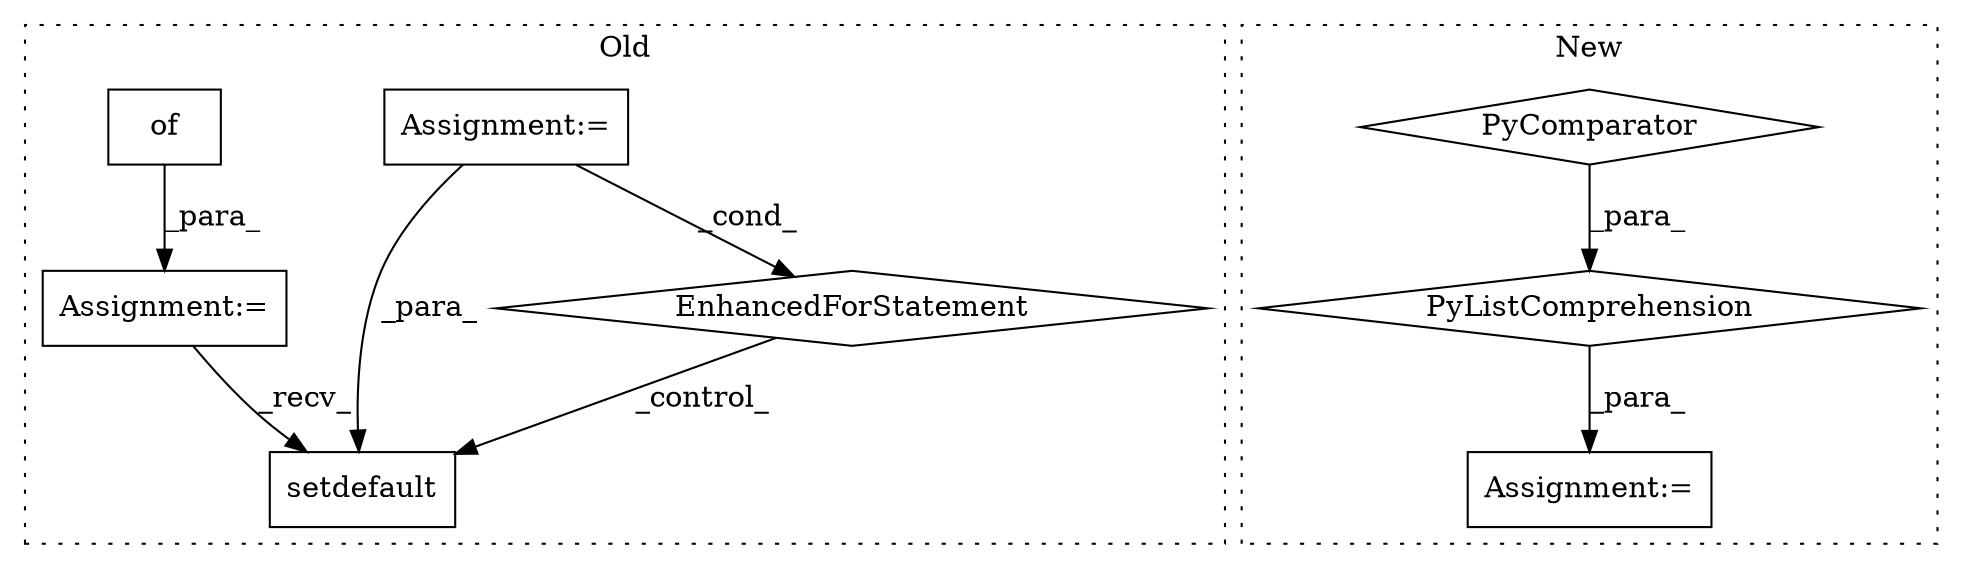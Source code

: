 digraph G {
subgraph cluster0 {
1 [label="setdefault" a="32" s="2929,2975" l="11,1" shape="box"];
4 [label="EnhancedForStatement" a="70" s="2827,2900" l="53,2" shape="diamond"];
5 [label="Assignment:=" a="7" s="2790" l="1" shape="box"];
7 [label="of" a="32" s="2773" l="4" shape="box"];
8 [label="Assignment:=" a="7" s="2768" l="1" shape="box"];
label = "Old";
style="dotted";
}
subgraph cluster1 {
2 [label="PyComparator" a="113" s="3023" l="44" shape="diamond"];
3 [label="Assignment:=" a="7" s="3077,3162" l="57,2" shape="box"];
6 [label="PyListComprehension" a="109" s="2922" l="153" shape="diamond"];
label = "New";
style="dotted";
}
2 -> 6 [label="_para_"];
4 -> 1 [label="_control_"];
5 -> 1 [label="_para_"];
5 -> 4 [label="_cond_"];
6 -> 3 [label="_para_"];
7 -> 8 [label="_para_"];
8 -> 1 [label="_recv_"];
}
